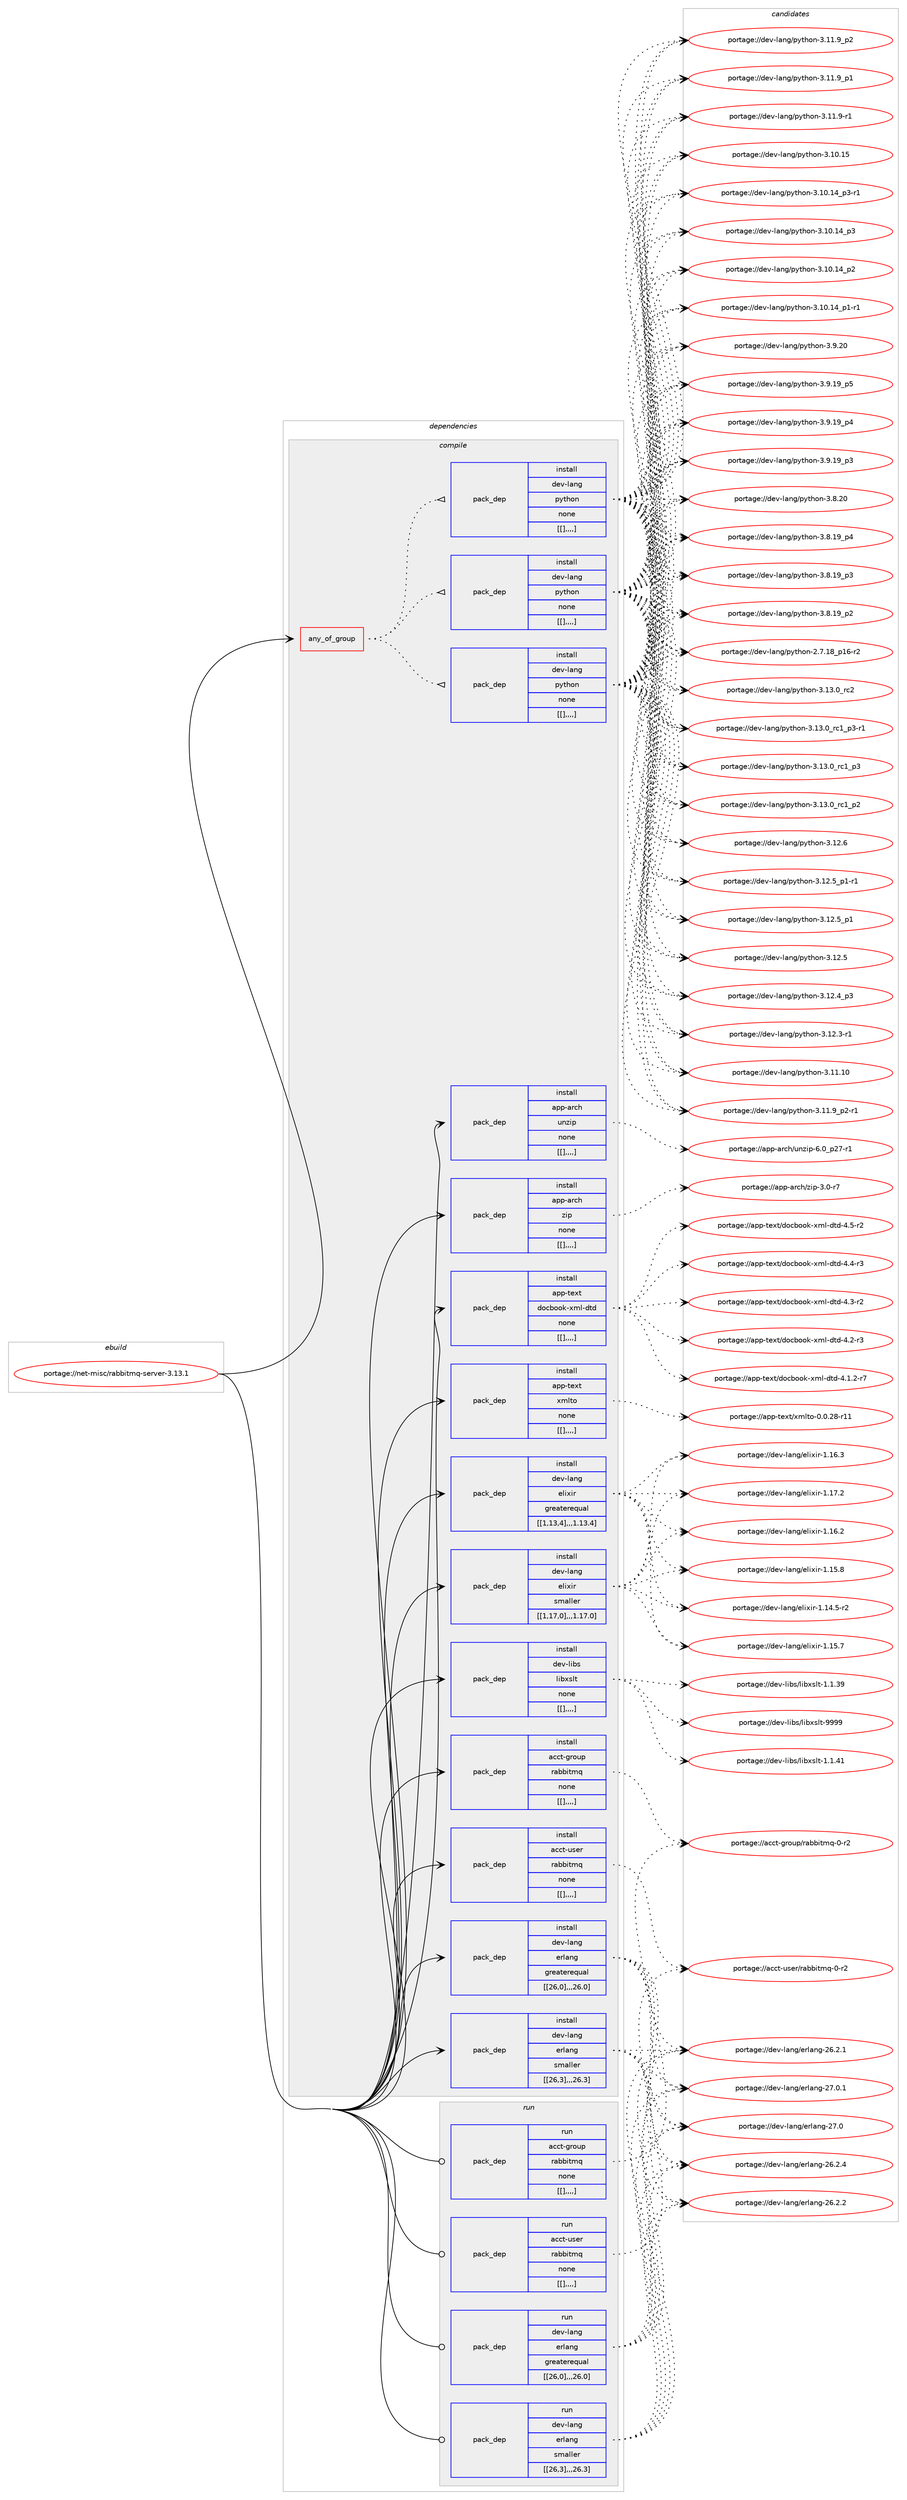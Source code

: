 digraph prolog {

# *************
# Graph options
# *************

newrank=true;
concentrate=true;
compound=true;
graph [rankdir=LR,fontname=Helvetica,fontsize=10,ranksep=1.5];#, ranksep=2.5, nodesep=0.2];
edge  [arrowhead=vee];
node  [fontname=Helvetica,fontsize=10];

# **********
# The ebuild
# **********

subgraph cluster_leftcol {
color=gray;
label=<<i>ebuild</i>>;
id [label="portage://net-misc/rabbitmq-server-3.13.1", color=red, width=4, href="../net-misc/rabbitmq-server-3.13.1.svg"];
}

# ****************
# The dependencies
# ****************

subgraph cluster_midcol {
color=gray;
label=<<i>dependencies</i>>;
subgraph cluster_compile {
fillcolor="#eeeeee";
style=filled;
label=<<i>compile</i>>;
subgraph any2667 {
dependency391342 [label=<<TABLE BORDER="0" CELLBORDER="1" CELLSPACING="0" CELLPADDING="4"><TR><TD CELLPADDING="10">any_of_group</TD></TR></TABLE>>, shape=none, color=red];subgraph pack285858 {
dependency391343 [label=<<TABLE BORDER="0" CELLBORDER="1" CELLSPACING="0" CELLPADDING="4" WIDTH="220"><TR><TD ROWSPAN="6" CELLPADDING="30">pack_dep</TD></TR><TR><TD WIDTH="110">install</TD></TR><TR><TD>dev-lang</TD></TR><TR><TD>python</TD></TR><TR><TD>none</TD></TR><TR><TD>[[],,,,]</TD></TR></TABLE>>, shape=none, color=blue];
}
dependency391342:e -> dependency391343:w [weight=20,style="dotted",arrowhead="oinv"];
subgraph pack285859 {
dependency391344 [label=<<TABLE BORDER="0" CELLBORDER="1" CELLSPACING="0" CELLPADDING="4" WIDTH="220"><TR><TD ROWSPAN="6" CELLPADDING="30">pack_dep</TD></TR><TR><TD WIDTH="110">install</TD></TR><TR><TD>dev-lang</TD></TR><TR><TD>python</TD></TR><TR><TD>none</TD></TR><TR><TD>[[],,,,]</TD></TR></TABLE>>, shape=none, color=blue];
}
dependency391342:e -> dependency391344:w [weight=20,style="dotted",arrowhead="oinv"];
subgraph pack285860 {
dependency391345 [label=<<TABLE BORDER="0" CELLBORDER="1" CELLSPACING="0" CELLPADDING="4" WIDTH="220"><TR><TD ROWSPAN="6" CELLPADDING="30">pack_dep</TD></TR><TR><TD WIDTH="110">install</TD></TR><TR><TD>dev-lang</TD></TR><TR><TD>python</TD></TR><TR><TD>none</TD></TR><TR><TD>[[],,,,]</TD></TR></TABLE>>, shape=none, color=blue];
}
dependency391342:e -> dependency391345:w [weight=20,style="dotted",arrowhead="oinv"];
}
id:e -> dependency391342:w [weight=20,style="solid",arrowhead="vee"];
subgraph pack285861 {
dependency391346 [label=<<TABLE BORDER="0" CELLBORDER="1" CELLSPACING="0" CELLPADDING="4" WIDTH="220"><TR><TD ROWSPAN="6" CELLPADDING="30">pack_dep</TD></TR><TR><TD WIDTH="110">install</TD></TR><TR><TD>acct-group</TD></TR><TR><TD>rabbitmq</TD></TR><TR><TD>none</TD></TR><TR><TD>[[],,,,]</TD></TR></TABLE>>, shape=none, color=blue];
}
id:e -> dependency391346:w [weight=20,style="solid",arrowhead="vee"];
subgraph pack285862 {
dependency391347 [label=<<TABLE BORDER="0" CELLBORDER="1" CELLSPACING="0" CELLPADDING="4" WIDTH="220"><TR><TD ROWSPAN="6" CELLPADDING="30">pack_dep</TD></TR><TR><TD WIDTH="110">install</TD></TR><TR><TD>acct-user</TD></TR><TR><TD>rabbitmq</TD></TR><TR><TD>none</TD></TR><TR><TD>[[],,,,]</TD></TR></TABLE>>, shape=none, color=blue];
}
id:e -> dependency391347:w [weight=20,style="solid",arrowhead="vee"];
subgraph pack285863 {
dependency391348 [label=<<TABLE BORDER="0" CELLBORDER="1" CELLSPACING="0" CELLPADDING="4" WIDTH="220"><TR><TD ROWSPAN="6" CELLPADDING="30">pack_dep</TD></TR><TR><TD WIDTH="110">install</TD></TR><TR><TD>app-arch</TD></TR><TR><TD>unzip</TD></TR><TR><TD>none</TD></TR><TR><TD>[[],,,,]</TD></TR></TABLE>>, shape=none, color=blue];
}
id:e -> dependency391348:w [weight=20,style="solid",arrowhead="vee"];
subgraph pack285864 {
dependency391349 [label=<<TABLE BORDER="0" CELLBORDER="1" CELLSPACING="0" CELLPADDING="4" WIDTH="220"><TR><TD ROWSPAN="6" CELLPADDING="30">pack_dep</TD></TR><TR><TD WIDTH="110">install</TD></TR><TR><TD>app-arch</TD></TR><TR><TD>zip</TD></TR><TR><TD>none</TD></TR><TR><TD>[[],,,,]</TD></TR></TABLE>>, shape=none, color=blue];
}
id:e -> dependency391349:w [weight=20,style="solid",arrowhead="vee"];
subgraph pack285865 {
dependency391350 [label=<<TABLE BORDER="0" CELLBORDER="1" CELLSPACING="0" CELLPADDING="4" WIDTH="220"><TR><TD ROWSPAN="6" CELLPADDING="30">pack_dep</TD></TR><TR><TD WIDTH="110">install</TD></TR><TR><TD>app-text</TD></TR><TR><TD>docbook-xml-dtd</TD></TR><TR><TD>none</TD></TR><TR><TD>[[],,,,]</TD></TR></TABLE>>, shape=none, color=blue];
}
id:e -> dependency391350:w [weight=20,style="solid",arrowhead="vee"];
subgraph pack285866 {
dependency391351 [label=<<TABLE BORDER="0" CELLBORDER="1" CELLSPACING="0" CELLPADDING="4" WIDTH="220"><TR><TD ROWSPAN="6" CELLPADDING="30">pack_dep</TD></TR><TR><TD WIDTH="110">install</TD></TR><TR><TD>app-text</TD></TR><TR><TD>xmlto</TD></TR><TR><TD>none</TD></TR><TR><TD>[[],,,,]</TD></TR></TABLE>>, shape=none, color=blue];
}
id:e -> dependency391351:w [weight=20,style="solid",arrowhead="vee"];
subgraph pack285867 {
dependency391352 [label=<<TABLE BORDER="0" CELLBORDER="1" CELLSPACING="0" CELLPADDING="4" WIDTH="220"><TR><TD ROWSPAN="6" CELLPADDING="30">pack_dep</TD></TR><TR><TD WIDTH="110">install</TD></TR><TR><TD>dev-lang</TD></TR><TR><TD>elixir</TD></TR><TR><TD>greaterequal</TD></TR><TR><TD>[[1,13,4],,,1.13.4]</TD></TR></TABLE>>, shape=none, color=blue];
}
id:e -> dependency391352:w [weight=20,style="solid",arrowhead="vee"];
subgraph pack285868 {
dependency391353 [label=<<TABLE BORDER="0" CELLBORDER="1" CELLSPACING="0" CELLPADDING="4" WIDTH="220"><TR><TD ROWSPAN="6" CELLPADDING="30">pack_dep</TD></TR><TR><TD WIDTH="110">install</TD></TR><TR><TD>dev-lang</TD></TR><TR><TD>elixir</TD></TR><TR><TD>smaller</TD></TR><TR><TD>[[1,17,0],,,1.17.0]</TD></TR></TABLE>>, shape=none, color=blue];
}
id:e -> dependency391353:w [weight=20,style="solid",arrowhead="vee"];
subgraph pack285869 {
dependency391354 [label=<<TABLE BORDER="0" CELLBORDER="1" CELLSPACING="0" CELLPADDING="4" WIDTH="220"><TR><TD ROWSPAN="6" CELLPADDING="30">pack_dep</TD></TR><TR><TD WIDTH="110">install</TD></TR><TR><TD>dev-lang</TD></TR><TR><TD>erlang</TD></TR><TR><TD>greaterequal</TD></TR><TR><TD>[[26,0],,,26.0]</TD></TR></TABLE>>, shape=none, color=blue];
}
id:e -> dependency391354:w [weight=20,style="solid",arrowhead="vee"];
subgraph pack285870 {
dependency391355 [label=<<TABLE BORDER="0" CELLBORDER="1" CELLSPACING="0" CELLPADDING="4" WIDTH="220"><TR><TD ROWSPAN="6" CELLPADDING="30">pack_dep</TD></TR><TR><TD WIDTH="110">install</TD></TR><TR><TD>dev-lang</TD></TR><TR><TD>erlang</TD></TR><TR><TD>smaller</TD></TR><TR><TD>[[26,3],,,26.3]</TD></TR></TABLE>>, shape=none, color=blue];
}
id:e -> dependency391355:w [weight=20,style="solid",arrowhead="vee"];
subgraph pack285871 {
dependency391356 [label=<<TABLE BORDER="0" CELLBORDER="1" CELLSPACING="0" CELLPADDING="4" WIDTH="220"><TR><TD ROWSPAN="6" CELLPADDING="30">pack_dep</TD></TR><TR><TD WIDTH="110">install</TD></TR><TR><TD>dev-libs</TD></TR><TR><TD>libxslt</TD></TR><TR><TD>none</TD></TR><TR><TD>[[],,,,]</TD></TR></TABLE>>, shape=none, color=blue];
}
id:e -> dependency391356:w [weight=20,style="solid",arrowhead="vee"];
}
subgraph cluster_compileandrun {
fillcolor="#eeeeee";
style=filled;
label=<<i>compile and run</i>>;
}
subgraph cluster_run {
fillcolor="#eeeeee";
style=filled;
label=<<i>run</i>>;
subgraph pack285872 {
dependency391357 [label=<<TABLE BORDER="0" CELLBORDER="1" CELLSPACING="0" CELLPADDING="4" WIDTH="220"><TR><TD ROWSPAN="6" CELLPADDING="30">pack_dep</TD></TR><TR><TD WIDTH="110">run</TD></TR><TR><TD>acct-group</TD></TR><TR><TD>rabbitmq</TD></TR><TR><TD>none</TD></TR><TR><TD>[[],,,,]</TD></TR></TABLE>>, shape=none, color=blue];
}
id:e -> dependency391357:w [weight=20,style="solid",arrowhead="odot"];
subgraph pack285873 {
dependency391358 [label=<<TABLE BORDER="0" CELLBORDER="1" CELLSPACING="0" CELLPADDING="4" WIDTH="220"><TR><TD ROWSPAN="6" CELLPADDING="30">pack_dep</TD></TR><TR><TD WIDTH="110">run</TD></TR><TR><TD>acct-user</TD></TR><TR><TD>rabbitmq</TD></TR><TR><TD>none</TD></TR><TR><TD>[[],,,,]</TD></TR></TABLE>>, shape=none, color=blue];
}
id:e -> dependency391358:w [weight=20,style="solid",arrowhead="odot"];
subgraph pack285874 {
dependency391359 [label=<<TABLE BORDER="0" CELLBORDER="1" CELLSPACING="0" CELLPADDING="4" WIDTH="220"><TR><TD ROWSPAN="6" CELLPADDING="30">pack_dep</TD></TR><TR><TD WIDTH="110">run</TD></TR><TR><TD>dev-lang</TD></TR><TR><TD>erlang</TD></TR><TR><TD>greaterequal</TD></TR><TR><TD>[[26,0],,,26.0]</TD></TR></TABLE>>, shape=none, color=blue];
}
id:e -> dependency391359:w [weight=20,style="solid",arrowhead="odot"];
subgraph pack285875 {
dependency391360 [label=<<TABLE BORDER="0" CELLBORDER="1" CELLSPACING="0" CELLPADDING="4" WIDTH="220"><TR><TD ROWSPAN="6" CELLPADDING="30">pack_dep</TD></TR><TR><TD WIDTH="110">run</TD></TR><TR><TD>dev-lang</TD></TR><TR><TD>erlang</TD></TR><TR><TD>smaller</TD></TR><TR><TD>[[26,3],,,26.3]</TD></TR></TABLE>>, shape=none, color=blue];
}
id:e -> dependency391360:w [weight=20,style="solid",arrowhead="odot"];
}
}

# **************
# The candidates
# **************

subgraph cluster_choices {
rank=same;
color=gray;
label=<<i>candidates</i>>;

subgraph choice285858 {
color=black;
nodesep=1;
choice10010111845108971101034711212111610411111045514649514648951149950 [label="portage://dev-lang/python-3.13.0_rc2", color=red, width=4,href="../dev-lang/python-3.13.0_rc2.svg"];
choice1001011184510897110103471121211161041111104551464951464895114994995112514511449 [label="portage://dev-lang/python-3.13.0_rc1_p3-r1", color=red, width=4,href="../dev-lang/python-3.13.0_rc1_p3-r1.svg"];
choice100101118451089711010347112121116104111110455146495146489511499499511251 [label="portage://dev-lang/python-3.13.0_rc1_p3", color=red, width=4,href="../dev-lang/python-3.13.0_rc1_p3.svg"];
choice100101118451089711010347112121116104111110455146495146489511499499511250 [label="portage://dev-lang/python-3.13.0_rc1_p2", color=red, width=4,href="../dev-lang/python-3.13.0_rc1_p2.svg"];
choice10010111845108971101034711212111610411111045514649504654 [label="portage://dev-lang/python-3.12.6", color=red, width=4,href="../dev-lang/python-3.12.6.svg"];
choice1001011184510897110103471121211161041111104551464950465395112494511449 [label="portage://dev-lang/python-3.12.5_p1-r1", color=red, width=4,href="../dev-lang/python-3.12.5_p1-r1.svg"];
choice100101118451089711010347112121116104111110455146495046539511249 [label="portage://dev-lang/python-3.12.5_p1", color=red, width=4,href="../dev-lang/python-3.12.5_p1.svg"];
choice10010111845108971101034711212111610411111045514649504653 [label="portage://dev-lang/python-3.12.5", color=red, width=4,href="../dev-lang/python-3.12.5.svg"];
choice100101118451089711010347112121116104111110455146495046529511251 [label="portage://dev-lang/python-3.12.4_p3", color=red, width=4,href="../dev-lang/python-3.12.4_p3.svg"];
choice100101118451089711010347112121116104111110455146495046514511449 [label="portage://dev-lang/python-3.12.3-r1", color=red, width=4,href="../dev-lang/python-3.12.3-r1.svg"];
choice1001011184510897110103471121211161041111104551464949464948 [label="portage://dev-lang/python-3.11.10", color=red, width=4,href="../dev-lang/python-3.11.10.svg"];
choice1001011184510897110103471121211161041111104551464949465795112504511449 [label="portage://dev-lang/python-3.11.9_p2-r1", color=red, width=4,href="../dev-lang/python-3.11.9_p2-r1.svg"];
choice100101118451089711010347112121116104111110455146494946579511250 [label="portage://dev-lang/python-3.11.9_p2", color=red, width=4,href="../dev-lang/python-3.11.9_p2.svg"];
choice100101118451089711010347112121116104111110455146494946579511249 [label="portage://dev-lang/python-3.11.9_p1", color=red, width=4,href="../dev-lang/python-3.11.9_p1.svg"];
choice100101118451089711010347112121116104111110455146494946574511449 [label="portage://dev-lang/python-3.11.9-r1", color=red, width=4,href="../dev-lang/python-3.11.9-r1.svg"];
choice1001011184510897110103471121211161041111104551464948464953 [label="portage://dev-lang/python-3.10.15", color=red, width=4,href="../dev-lang/python-3.10.15.svg"];
choice100101118451089711010347112121116104111110455146494846495295112514511449 [label="portage://dev-lang/python-3.10.14_p3-r1", color=red, width=4,href="../dev-lang/python-3.10.14_p3-r1.svg"];
choice10010111845108971101034711212111610411111045514649484649529511251 [label="portage://dev-lang/python-3.10.14_p3", color=red, width=4,href="../dev-lang/python-3.10.14_p3.svg"];
choice10010111845108971101034711212111610411111045514649484649529511250 [label="portage://dev-lang/python-3.10.14_p2", color=red, width=4,href="../dev-lang/python-3.10.14_p2.svg"];
choice100101118451089711010347112121116104111110455146494846495295112494511449 [label="portage://dev-lang/python-3.10.14_p1-r1", color=red, width=4,href="../dev-lang/python-3.10.14_p1-r1.svg"];
choice10010111845108971101034711212111610411111045514657465048 [label="portage://dev-lang/python-3.9.20", color=red, width=4,href="../dev-lang/python-3.9.20.svg"];
choice100101118451089711010347112121116104111110455146574649579511253 [label="portage://dev-lang/python-3.9.19_p5", color=red, width=4,href="../dev-lang/python-3.9.19_p5.svg"];
choice100101118451089711010347112121116104111110455146574649579511252 [label="portage://dev-lang/python-3.9.19_p4", color=red, width=4,href="../dev-lang/python-3.9.19_p4.svg"];
choice100101118451089711010347112121116104111110455146574649579511251 [label="portage://dev-lang/python-3.9.19_p3", color=red, width=4,href="../dev-lang/python-3.9.19_p3.svg"];
choice10010111845108971101034711212111610411111045514656465048 [label="portage://dev-lang/python-3.8.20", color=red, width=4,href="../dev-lang/python-3.8.20.svg"];
choice100101118451089711010347112121116104111110455146564649579511252 [label="portage://dev-lang/python-3.8.19_p4", color=red, width=4,href="../dev-lang/python-3.8.19_p4.svg"];
choice100101118451089711010347112121116104111110455146564649579511251 [label="portage://dev-lang/python-3.8.19_p3", color=red, width=4,href="../dev-lang/python-3.8.19_p3.svg"];
choice100101118451089711010347112121116104111110455146564649579511250 [label="portage://dev-lang/python-3.8.19_p2", color=red, width=4,href="../dev-lang/python-3.8.19_p2.svg"];
choice100101118451089711010347112121116104111110455046554649569511249544511450 [label="portage://dev-lang/python-2.7.18_p16-r2", color=red, width=4,href="../dev-lang/python-2.7.18_p16-r2.svg"];
dependency391343:e -> choice10010111845108971101034711212111610411111045514649514648951149950:w [style=dotted,weight="100"];
dependency391343:e -> choice1001011184510897110103471121211161041111104551464951464895114994995112514511449:w [style=dotted,weight="100"];
dependency391343:e -> choice100101118451089711010347112121116104111110455146495146489511499499511251:w [style=dotted,weight="100"];
dependency391343:e -> choice100101118451089711010347112121116104111110455146495146489511499499511250:w [style=dotted,weight="100"];
dependency391343:e -> choice10010111845108971101034711212111610411111045514649504654:w [style=dotted,weight="100"];
dependency391343:e -> choice1001011184510897110103471121211161041111104551464950465395112494511449:w [style=dotted,weight="100"];
dependency391343:e -> choice100101118451089711010347112121116104111110455146495046539511249:w [style=dotted,weight="100"];
dependency391343:e -> choice10010111845108971101034711212111610411111045514649504653:w [style=dotted,weight="100"];
dependency391343:e -> choice100101118451089711010347112121116104111110455146495046529511251:w [style=dotted,weight="100"];
dependency391343:e -> choice100101118451089711010347112121116104111110455146495046514511449:w [style=dotted,weight="100"];
dependency391343:e -> choice1001011184510897110103471121211161041111104551464949464948:w [style=dotted,weight="100"];
dependency391343:e -> choice1001011184510897110103471121211161041111104551464949465795112504511449:w [style=dotted,weight="100"];
dependency391343:e -> choice100101118451089711010347112121116104111110455146494946579511250:w [style=dotted,weight="100"];
dependency391343:e -> choice100101118451089711010347112121116104111110455146494946579511249:w [style=dotted,weight="100"];
dependency391343:e -> choice100101118451089711010347112121116104111110455146494946574511449:w [style=dotted,weight="100"];
dependency391343:e -> choice1001011184510897110103471121211161041111104551464948464953:w [style=dotted,weight="100"];
dependency391343:e -> choice100101118451089711010347112121116104111110455146494846495295112514511449:w [style=dotted,weight="100"];
dependency391343:e -> choice10010111845108971101034711212111610411111045514649484649529511251:w [style=dotted,weight="100"];
dependency391343:e -> choice10010111845108971101034711212111610411111045514649484649529511250:w [style=dotted,weight="100"];
dependency391343:e -> choice100101118451089711010347112121116104111110455146494846495295112494511449:w [style=dotted,weight="100"];
dependency391343:e -> choice10010111845108971101034711212111610411111045514657465048:w [style=dotted,weight="100"];
dependency391343:e -> choice100101118451089711010347112121116104111110455146574649579511253:w [style=dotted,weight="100"];
dependency391343:e -> choice100101118451089711010347112121116104111110455146574649579511252:w [style=dotted,weight="100"];
dependency391343:e -> choice100101118451089711010347112121116104111110455146574649579511251:w [style=dotted,weight="100"];
dependency391343:e -> choice10010111845108971101034711212111610411111045514656465048:w [style=dotted,weight="100"];
dependency391343:e -> choice100101118451089711010347112121116104111110455146564649579511252:w [style=dotted,weight="100"];
dependency391343:e -> choice100101118451089711010347112121116104111110455146564649579511251:w [style=dotted,weight="100"];
dependency391343:e -> choice100101118451089711010347112121116104111110455146564649579511250:w [style=dotted,weight="100"];
dependency391343:e -> choice100101118451089711010347112121116104111110455046554649569511249544511450:w [style=dotted,weight="100"];
}
subgraph choice285859 {
color=black;
nodesep=1;
choice10010111845108971101034711212111610411111045514649514648951149950 [label="portage://dev-lang/python-3.13.0_rc2", color=red, width=4,href="../dev-lang/python-3.13.0_rc2.svg"];
choice1001011184510897110103471121211161041111104551464951464895114994995112514511449 [label="portage://dev-lang/python-3.13.0_rc1_p3-r1", color=red, width=4,href="../dev-lang/python-3.13.0_rc1_p3-r1.svg"];
choice100101118451089711010347112121116104111110455146495146489511499499511251 [label="portage://dev-lang/python-3.13.0_rc1_p3", color=red, width=4,href="../dev-lang/python-3.13.0_rc1_p3.svg"];
choice100101118451089711010347112121116104111110455146495146489511499499511250 [label="portage://dev-lang/python-3.13.0_rc1_p2", color=red, width=4,href="../dev-lang/python-3.13.0_rc1_p2.svg"];
choice10010111845108971101034711212111610411111045514649504654 [label="portage://dev-lang/python-3.12.6", color=red, width=4,href="../dev-lang/python-3.12.6.svg"];
choice1001011184510897110103471121211161041111104551464950465395112494511449 [label="portage://dev-lang/python-3.12.5_p1-r1", color=red, width=4,href="../dev-lang/python-3.12.5_p1-r1.svg"];
choice100101118451089711010347112121116104111110455146495046539511249 [label="portage://dev-lang/python-3.12.5_p1", color=red, width=4,href="../dev-lang/python-3.12.5_p1.svg"];
choice10010111845108971101034711212111610411111045514649504653 [label="portage://dev-lang/python-3.12.5", color=red, width=4,href="../dev-lang/python-3.12.5.svg"];
choice100101118451089711010347112121116104111110455146495046529511251 [label="portage://dev-lang/python-3.12.4_p3", color=red, width=4,href="../dev-lang/python-3.12.4_p3.svg"];
choice100101118451089711010347112121116104111110455146495046514511449 [label="portage://dev-lang/python-3.12.3-r1", color=red, width=4,href="../dev-lang/python-3.12.3-r1.svg"];
choice1001011184510897110103471121211161041111104551464949464948 [label="portage://dev-lang/python-3.11.10", color=red, width=4,href="../dev-lang/python-3.11.10.svg"];
choice1001011184510897110103471121211161041111104551464949465795112504511449 [label="portage://dev-lang/python-3.11.9_p2-r1", color=red, width=4,href="../dev-lang/python-3.11.9_p2-r1.svg"];
choice100101118451089711010347112121116104111110455146494946579511250 [label="portage://dev-lang/python-3.11.9_p2", color=red, width=4,href="../dev-lang/python-3.11.9_p2.svg"];
choice100101118451089711010347112121116104111110455146494946579511249 [label="portage://dev-lang/python-3.11.9_p1", color=red, width=4,href="../dev-lang/python-3.11.9_p1.svg"];
choice100101118451089711010347112121116104111110455146494946574511449 [label="portage://dev-lang/python-3.11.9-r1", color=red, width=4,href="../dev-lang/python-3.11.9-r1.svg"];
choice1001011184510897110103471121211161041111104551464948464953 [label="portage://dev-lang/python-3.10.15", color=red, width=4,href="../dev-lang/python-3.10.15.svg"];
choice100101118451089711010347112121116104111110455146494846495295112514511449 [label="portage://dev-lang/python-3.10.14_p3-r1", color=red, width=4,href="../dev-lang/python-3.10.14_p3-r1.svg"];
choice10010111845108971101034711212111610411111045514649484649529511251 [label="portage://dev-lang/python-3.10.14_p3", color=red, width=4,href="../dev-lang/python-3.10.14_p3.svg"];
choice10010111845108971101034711212111610411111045514649484649529511250 [label="portage://dev-lang/python-3.10.14_p2", color=red, width=4,href="../dev-lang/python-3.10.14_p2.svg"];
choice100101118451089711010347112121116104111110455146494846495295112494511449 [label="portage://dev-lang/python-3.10.14_p1-r1", color=red, width=4,href="../dev-lang/python-3.10.14_p1-r1.svg"];
choice10010111845108971101034711212111610411111045514657465048 [label="portage://dev-lang/python-3.9.20", color=red, width=4,href="../dev-lang/python-3.9.20.svg"];
choice100101118451089711010347112121116104111110455146574649579511253 [label="portage://dev-lang/python-3.9.19_p5", color=red, width=4,href="../dev-lang/python-3.9.19_p5.svg"];
choice100101118451089711010347112121116104111110455146574649579511252 [label="portage://dev-lang/python-3.9.19_p4", color=red, width=4,href="../dev-lang/python-3.9.19_p4.svg"];
choice100101118451089711010347112121116104111110455146574649579511251 [label="portage://dev-lang/python-3.9.19_p3", color=red, width=4,href="../dev-lang/python-3.9.19_p3.svg"];
choice10010111845108971101034711212111610411111045514656465048 [label="portage://dev-lang/python-3.8.20", color=red, width=4,href="../dev-lang/python-3.8.20.svg"];
choice100101118451089711010347112121116104111110455146564649579511252 [label="portage://dev-lang/python-3.8.19_p4", color=red, width=4,href="../dev-lang/python-3.8.19_p4.svg"];
choice100101118451089711010347112121116104111110455146564649579511251 [label="portage://dev-lang/python-3.8.19_p3", color=red, width=4,href="../dev-lang/python-3.8.19_p3.svg"];
choice100101118451089711010347112121116104111110455146564649579511250 [label="portage://dev-lang/python-3.8.19_p2", color=red, width=4,href="../dev-lang/python-3.8.19_p2.svg"];
choice100101118451089711010347112121116104111110455046554649569511249544511450 [label="portage://dev-lang/python-2.7.18_p16-r2", color=red, width=4,href="../dev-lang/python-2.7.18_p16-r2.svg"];
dependency391344:e -> choice10010111845108971101034711212111610411111045514649514648951149950:w [style=dotted,weight="100"];
dependency391344:e -> choice1001011184510897110103471121211161041111104551464951464895114994995112514511449:w [style=dotted,weight="100"];
dependency391344:e -> choice100101118451089711010347112121116104111110455146495146489511499499511251:w [style=dotted,weight="100"];
dependency391344:e -> choice100101118451089711010347112121116104111110455146495146489511499499511250:w [style=dotted,weight="100"];
dependency391344:e -> choice10010111845108971101034711212111610411111045514649504654:w [style=dotted,weight="100"];
dependency391344:e -> choice1001011184510897110103471121211161041111104551464950465395112494511449:w [style=dotted,weight="100"];
dependency391344:e -> choice100101118451089711010347112121116104111110455146495046539511249:w [style=dotted,weight="100"];
dependency391344:e -> choice10010111845108971101034711212111610411111045514649504653:w [style=dotted,weight="100"];
dependency391344:e -> choice100101118451089711010347112121116104111110455146495046529511251:w [style=dotted,weight="100"];
dependency391344:e -> choice100101118451089711010347112121116104111110455146495046514511449:w [style=dotted,weight="100"];
dependency391344:e -> choice1001011184510897110103471121211161041111104551464949464948:w [style=dotted,weight="100"];
dependency391344:e -> choice1001011184510897110103471121211161041111104551464949465795112504511449:w [style=dotted,weight="100"];
dependency391344:e -> choice100101118451089711010347112121116104111110455146494946579511250:w [style=dotted,weight="100"];
dependency391344:e -> choice100101118451089711010347112121116104111110455146494946579511249:w [style=dotted,weight="100"];
dependency391344:e -> choice100101118451089711010347112121116104111110455146494946574511449:w [style=dotted,weight="100"];
dependency391344:e -> choice1001011184510897110103471121211161041111104551464948464953:w [style=dotted,weight="100"];
dependency391344:e -> choice100101118451089711010347112121116104111110455146494846495295112514511449:w [style=dotted,weight="100"];
dependency391344:e -> choice10010111845108971101034711212111610411111045514649484649529511251:w [style=dotted,weight="100"];
dependency391344:e -> choice10010111845108971101034711212111610411111045514649484649529511250:w [style=dotted,weight="100"];
dependency391344:e -> choice100101118451089711010347112121116104111110455146494846495295112494511449:w [style=dotted,weight="100"];
dependency391344:e -> choice10010111845108971101034711212111610411111045514657465048:w [style=dotted,weight="100"];
dependency391344:e -> choice100101118451089711010347112121116104111110455146574649579511253:w [style=dotted,weight="100"];
dependency391344:e -> choice100101118451089711010347112121116104111110455146574649579511252:w [style=dotted,weight="100"];
dependency391344:e -> choice100101118451089711010347112121116104111110455146574649579511251:w [style=dotted,weight="100"];
dependency391344:e -> choice10010111845108971101034711212111610411111045514656465048:w [style=dotted,weight="100"];
dependency391344:e -> choice100101118451089711010347112121116104111110455146564649579511252:w [style=dotted,weight="100"];
dependency391344:e -> choice100101118451089711010347112121116104111110455146564649579511251:w [style=dotted,weight="100"];
dependency391344:e -> choice100101118451089711010347112121116104111110455146564649579511250:w [style=dotted,weight="100"];
dependency391344:e -> choice100101118451089711010347112121116104111110455046554649569511249544511450:w [style=dotted,weight="100"];
}
subgraph choice285860 {
color=black;
nodesep=1;
choice10010111845108971101034711212111610411111045514649514648951149950 [label="portage://dev-lang/python-3.13.0_rc2", color=red, width=4,href="../dev-lang/python-3.13.0_rc2.svg"];
choice1001011184510897110103471121211161041111104551464951464895114994995112514511449 [label="portage://dev-lang/python-3.13.0_rc1_p3-r1", color=red, width=4,href="../dev-lang/python-3.13.0_rc1_p3-r1.svg"];
choice100101118451089711010347112121116104111110455146495146489511499499511251 [label="portage://dev-lang/python-3.13.0_rc1_p3", color=red, width=4,href="../dev-lang/python-3.13.0_rc1_p3.svg"];
choice100101118451089711010347112121116104111110455146495146489511499499511250 [label="portage://dev-lang/python-3.13.0_rc1_p2", color=red, width=4,href="../dev-lang/python-3.13.0_rc1_p2.svg"];
choice10010111845108971101034711212111610411111045514649504654 [label="portage://dev-lang/python-3.12.6", color=red, width=4,href="../dev-lang/python-3.12.6.svg"];
choice1001011184510897110103471121211161041111104551464950465395112494511449 [label="portage://dev-lang/python-3.12.5_p1-r1", color=red, width=4,href="../dev-lang/python-3.12.5_p1-r1.svg"];
choice100101118451089711010347112121116104111110455146495046539511249 [label="portage://dev-lang/python-3.12.5_p1", color=red, width=4,href="../dev-lang/python-3.12.5_p1.svg"];
choice10010111845108971101034711212111610411111045514649504653 [label="portage://dev-lang/python-3.12.5", color=red, width=4,href="../dev-lang/python-3.12.5.svg"];
choice100101118451089711010347112121116104111110455146495046529511251 [label="portage://dev-lang/python-3.12.4_p3", color=red, width=4,href="../dev-lang/python-3.12.4_p3.svg"];
choice100101118451089711010347112121116104111110455146495046514511449 [label="portage://dev-lang/python-3.12.3-r1", color=red, width=4,href="../dev-lang/python-3.12.3-r1.svg"];
choice1001011184510897110103471121211161041111104551464949464948 [label="portage://dev-lang/python-3.11.10", color=red, width=4,href="../dev-lang/python-3.11.10.svg"];
choice1001011184510897110103471121211161041111104551464949465795112504511449 [label="portage://dev-lang/python-3.11.9_p2-r1", color=red, width=4,href="../dev-lang/python-3.11.9_p2-r1.svg"];
choice100101118451089711010347112121116104111110455146494946579511250 [label="portage://dev-lang/python-3.11.9_p2", color=red, width=4,href="../dev-lang/python-3.11.9_p2.svg"];
choice100101118451089711010347112121116104111110455146494946579511249 [label="portage://dev-lang/python-3.11.9_p1", color=red, width=4,href="../dev-lang/python-3.11.9_p1.svg"];
choice100101118451089711010347112121116104111110455146494946574511449 [label="portage://dev-lang/python-3.11.9-r1", color=red, width=4,href="../dev-lang/python-3.11.9-r1.svg"];
choice1001011184510897110103471121211161041111104551464948464953 [label="portage://dev-lang/python-3.10.15", color=red, width=4,href="../dev-lang/python-3.10.15.svg"];
choice100101118451089711010347112121116104111110455146494846495295112514511449 [label="portage://dev-lang/python-3.10.14_p3-r1", color=red, width=4,href="../dev-lang/python-3.10.14_p3-r1.svg"];
choice10010111845108971101034711212111610411111045514649484649529511251 [label="portage://dev-lang/python-3.10.14_p3", color=red, width=4,href="../dev-lang/python-3.10.14_p3.svg"];
choice10010111845108971101034711212111610411111045514649484649529511250 [label="portage://dev-lang/python-3.10.14_p2", color=red, width=4,href="../dev-lang/python-3.10.14_p2.svg"];
choice100101118451089711010347112121116104111110455146494846495295112494511449 [label="portage://dev-lang/python-3.10.14_p1-r1", color=red, width=4,href="../dev-lang/python-3.10.14_p1-r1.svg"];
choice10010111845108971101034711212111610411111045514657465048 [label="portage://dev-lang/python-3.9.20", color=red, width=4,href="../dev-lang/python-3.9.20.svg"];
choice100101118451089711010347112121116104111110455146574649579511253 [label="portage://dev-lang/python-3.9.19_p5", color=red, width=4,href="../dev-lang/python-3.9.19_p5.svg"];
choice100101118451089711010347112121116104111110455146574649579511252 [label="portage://dev-lang/python-3.9.19_p4", color=red, width=4,href="../dev-lang/python-3.9.19_p4.svg"];
choice100101118451089711010347112121116104111110455146574649579511251 [label="portage://dev-lang/python-3.9.19_p3", color=red, width=4,href="../dev-lang/python-3.9.19_p3.svg"];
choice10010111845108971101034711212111610411111045514656465048 [label="portage://dev-lang/python-3.8.20", color=red, width=4,href="../dev-lang/python-3.8.20.svg"];
choice100101118451089711010347112121116104111110455146564649579511252 [label="portage://dev-lang/python-3.8.19_p4", color=red, width=4,href="../dev-lang/python-3.8.19_p4.svg"];
choice100101118451089711010347112121116104111110455146564649579511251 [label="portage://dev-lang/python-3.8.19_p3", color=red, width=4,href="../dev-lang/python-3.8.19_p3.svg"];
choice100101118451089711010347112121116104111110455146564649579511250 [label="portage://dev-lang/python-3.8.19_p2", color=red, width=4,href="../dev-lang/python-3.8.19_p2.svg"];
choice100101118451089711010347112121116104111110455046554649569511249544511450 [label="portage://dev-lang/python-2.7.18_p16-r2", color=red, width=4,href="../dev-lang/python-2.7.18_p16-r2.svg"];
dependency391345:e -> choice10010111845108971101034711212111610411111045514649514648951149950:w [style=dotted,weight="100"];
dependency391345:e -> choice1001011184510897110103471121211161041111104551464951464895114994995112514511449:w [style=dotted,weight="100"];
dependency391345:e -> choice100101118451089711010347112121116104111110455146495146489511499499511251:w [style=dotted,weight="100"];
dependency391345:e -> choice100101118451089711010347112121116104111110455146495146489511499499511250:w [style=dotted,weight="100"];
dependency391345:e -> choice10010111845108971101034711212111610411111045514649504654:w [style=dotted,weight="100"];
dependency391345:e -> choice1001011184510897110103471121211161041111104551464950465395112494511449:w [style=dotted,weight="100"];
dependency391345:e -> choice100101118451089711010347112121116104111110455146495046539511249:w [style=dotted,weight="100"];
dependency391345:e -> choice10010111845108971101034711212111610411111045514649504653:w [style=dotted,weight="100"];
dependency391345:e -> choice100101118451089711010347112121116104111110455146495046529511251:w [style=dotted,weight="100"];
dependency391345:e -> choice100101118451089711010347112121116104111110455146495046514511449:w [style=dotted,weight="100"];
dependency391345:e -> choice1001011184510897110103471121211161041111104551464949464948:w [style=dotted,weight="100"];
dependency391345:e -> choice1001011184510897110103471121211161041111104551464949465795112504511449:w [style=dotted,weight="100"];
dependency391345:e -> choice100101118451089711010347112121116104111110455146494946579511250:w [style=dotted,weight="100"];
dependency391345:e -> choice100101118451089711010347112121116104111110455146494946579511249:w [style=dotted,weight="100"];
dependency391345:e -> choice100101118451089711010347112121116104111110455146494946574511449:w [style=dotted,weight="100"];
dependency391345:e -> choice1001011184510897110103471121211161041111104551464948464953:w [style=dotted,weight="100"];
dependency391345:e -> choice100101118451089711010347112121116104111110455146494846495295112514511449:w [style=dotted,weight="100"];
dependency391345:e -> choice10010111845108971101034711212111610411111045514649484649529511251:w [style=dotted,weight="100"];
dependency391345:e -> choice10010111845108971101034711212111610411111045514649484649529511250:w [style=dotted,weight="100"];
dependency391345:e -> choice100101118451089711010347112121116104111110455146494846495295112494511449:w [style=dotted,weight="100"];
dependency391345:e -> choice10010111845108971101034711212111610411111045514657465048:w [style=dotted,weight="100"];
dependency391345:e -> choice100101118451089711010347112121116104111110455146574649579511253:w [style=dotted,weight="100"];
dependency391345:e -> choice100101118451089711010347112121116104111110455146574649579511252:w [style=dotted,weight="100"];
dependency391345:e -> choice100101118451089711010347112121116104111110455146574649579511251:w [style=dotted,weight="100"];
dependency391345:e -> choice10010111845108971101034711212111610411111045514656465048:w [style=dotted,weight="100"];
dependency391345:e -> choice100101118451089711010347112121116104111110455146564649579511252:w [style=dotted,weight="100"];
dependency391345:e -> choice100101118451089711010347112121116104111110455146564649579511251:w [style=dotted,weight="100"];
dependency391345:e -> choice100101118451089711010347112121116104111110455146564649579511250:w [style=dotted,weight="100"];
dependency391345:e -> choice100101118451089711010347112121116104111110455046554649569511249544511450:w [style=dotted,weight="100"];
}
subgraph choice285861 {
color=black;
nodesep=1;
choice979999116451031141111171124711497989810511610911345484511450 [label="portage://acct-group/rabbitmq-0-r2", color=red, width=4,href="../acct-group/rabbitmq-0-r2.svg"];
dependency391346:e -> choice979999116451031141111171124711497989810511610911345484511450:w [style=dotted,weight="100"];
}
subgraph choice285862 {
color=black;
nodesep=1;
choice979999116451171151011144711497989810511610911345484511450 [label="portage://acct-user/rabbitmq-0-r2", color=red, width=4,href="../acct-user/rabbitmq-0-r2.svg"];
dependency391347:e -> choice979999116451171151011144711497989810511610911345484511450:w [style=dotted,weight="100"];
}
subgraph choice285863 {
color=black;
nodesep=1;
choice9711211245971149910447117110122105112455446489511250554511449 [label="portage://app-arch/unzip-6.0_p27-r1", color=red, width=4,href="../app-arch/unzip-6.0_p27-r1.svg"];
dependency391348:e -> choice9711211245971149910447117110122105112455446489511250554511449:w [style=dotted,weight="100"];
}
subgraph choice285864 {
color=black;
nodesep=1;
choice9711211245971149910447122105112455146484511455 [label="portage://app-arch/zip-3.0-r7", color=red, width=4,href="../app-arch/zip-3.0-r7.svg"];
dependency391349:e -> choice9711211245971149910447122105112455146484511455:w [style=dotted,weight="100"];
}
subgraph choice285865 {
color=black;
nodesep=1;
choice97112112451161011201164710011199981111111074512010910845100116100455246534511450 [label="portage://app-text/docbook-xml-dtd-4.5-r2", color=red, width=4,href="../app-text/docbook-xml-dtd-4.5-r2.svg"];
choice97112112451161011201164710011199981111111074512010910845100116100455246524511451 [label="portage://app-text/docbook-xml-dtd-4.4-r3", color=red, width=4,href="../app-text/docbook-xml-dtd-4.4-r3.svg"];
choice97112112451161011201164710011199981111111074512010910845100116100455246514511450 [label="portage://app-text/docbook-xml-dtd-4.3-r2", color=red, width=4,href="../app-text/docbook-xml-dtd-4.3-r2.svg"];
choice97112112451161011201164710011199981111111074512010910845100116100455246504511451 [label="portage://app-text/docbook-xml-dtd-4.2-r3", color=red, width=4,href="../app-text/docbook-xml-dtd-4.2-r3.svg"];
choice971121124511610112011647100111999811111110745120109108451001161004552464946504511455 [label="portage://app-text/docbook-xml-dtd-4.1.2-r7", color=red, width=4,href="../app-text/docbook-xml-dtd-4.1.2-r7.svg"];
dependency391350:e -> choice97112112451161011201164710011199981111111074512010910845100116100455246534511450:w [style=dotted,weight="100"];
dependency391350:e -> choice97112112451161011201164710011199981111111074512010910845100116100455246524511451:w [style=dotted,weight="100"];
dependency391350:e -> choice97112112451161011201164710011199981111111074512010910845100116100455246514511450:w [style=dotted,weight="100"];
dependency391350:e -> choice97112112451161011201164710011199981111111074512010910845100116100455246504511451:w [style=dotted,weight="100"];
dependency391350:e -> choice971121124511610112011647100111999811111110745120109108451001161004552464946504511455:w [style=dotted,weight="100"];
}
subgraph choice285866 {
color=black;
nodesep=1;
choice97112112451161011201164712010910811611145484648465056451144949 [label="portage://app-text/xmlto-0.0.28-r11", color=red, width=4,href="../app-text/xmlto-0.0.28-r11.svg"];
dependency391351:e -> choice97112112451161011201164712010910811611145484648465056451144949:w [style=dotted,weight="100"];
}
subgraph choice285867 {
color=black;
nodesep=1;
choice10010111845108971101034710110810512010511445494649554650 [label="portage://dev-lang/elixir-1.17.2", color=red, width=4,href="../dev-lang/elixir-1.17.2.svg"];
choice10010111845108971101034710110810512010511445494649544651 [label="portage://dev-lang/elixir-1.16.3", color=red, width=4,href="../dev-lang/elixir-1.16.3.svg"];
choice10010111845108971101034710110810512010511445494649544650 [label="portage://dev-lang/elixir-1.16.2", color=red, width=4,href="../dev-lang/elixir-1.16.2.svg"];
choice10010111845108971101034710110810512010511445494649534656 [label="portage://dev-lang/elixir-1.15.8", color=red, width=4,href="../dev-lang/elixir-1.15.8.svg"];
choice10010111845108971101034710110810512010511445494649534655 [label="portage://dev-lang/elixir-1.15.7", color=red, width=4,href="../dev-lang/elixir-1.15.7.svg"];
choice100101118451089711010347101108105120105114454946495246534511450 [label="portage://dev-lang/elixir-1.14.5-r2", color=red, width=4,href="../dev-lang/elixir-1.14.5-r2.svg"];
dependency391352:e -> choice10010111845108971101034710110810512010511445494649554650:w [style=dotted,weight="100"];
dependency391352:e -> choice10010111845108971101034710110810512010511445494649544651:w [style=dotted,weight="100"];
dependency391352:e -> choice10010111845108971101034710110810512010511445494649544650:w [style=dotted,weight="100"];
dependency391352:e -> choice10010111845108971101034710110810512010511445494649534656:w [style=dotted,weight="100"];
dependency391352:e -> choice10010111845108971101034710110810512010511445494649534655:w [style=dotted,weight="100"];
dependency391352:e -> choice100101118451089711010347101108105120105114454946495246534511450:w [style=dotted,weight="100"];
}
subgraph choice285868 {
color=black;
nodesep=1;
choice10010111845108971101034710110810512010511445494649554650 [label="portage://dev-lang/elixir-1.17.2", color=red, width=4,href="../dev-lang/elixir-1.17.2.svg"];
choice10010111845108971101034710110810512010511445494649544651 [label="portage://dev-lang/elixir-1.16.3", color=red, width=4,href="../dev-lang/elixir-1.16.3.svg"];
choice10010111845108971101034710110810512010511445494649544650 [label="portage://dev-lang/elixir-1.16.2", color=red, width=4,href="../dev-lang/elixir-1.16.2.svg"];
choice10010111845108971101034710110810512010511445494649534656 [label="portage://dev-lang/elixir-1.15.8", color=red, width=4,href="../dev-lang/elixir-1.15.8.svg"];
choice10010111845108971101034710110810512010511445494649534655 [label="portage://dev-lang/elixir-1.15.7", color=red, width=4,href="../dev-lang/elixir-1.15.7.svg"];
choice100101118451089711010347101108105120105114454946495246534511450 [label="portage://dev-lang/elixir-1.14.5-r2", color=red, width=4,href="../dev-lang/elixir-1.14.5-r2.svg"];
dependency391353:e -> choice10010111845108971101034710110810512010511445494649554650:w [style=dotted,weight="100"];
dependency391353:e -> choice10010111845108971101034710110810512010511445494649544651:w [style=dotted,weight="100"];
dependency391353:e -> choice10010111845108971101034710110810512010511445494649544650:w [style=dotted,weight="100"];
dependency391353:e -> choice10010111845108971101034710110810512010511445494649534656:w [style=dotted,weight="100"];
dependency391353:e -> choice10010111845108971101034710110810512010511445494649534655:w [style=dotted,weight="100"];
dependency391353:e -> choice100101118451089711010347101108105120105114454946495246534511450:w [style=dotted,weight="100"];
}
subgraph choice285869 {
color=black;
nodesep=1;
choice1001011184510897110103471011141089711010345505546484649 [label="portage://dev-lang/erlang-27.0.1", color=red, width=4,href="../dev-lang/erlang-27.0.1.svg"];
choice100101118451089711010347101114108971101034550554648 [label="portage://dev-lang/erlang-27.0", color=red, width=4,href="../dev-lang/erlang-27.0.svg"];
choice1001011184510897110103471011141089711010345505446504652 [label="portage://dev-lang/erlang-26.2.4", color=red, width=4,href="../dev-lang/erlang-26.2.4.svg"];
choice1001011184510897110103471011141089711010345505446504650 [label="portage://dev-lang/erlang-26.2.2", color=red, width=4,href="../dev-lang/erlang-26.2.2.svg"];
choice1001011184510897110103471011141089711010345505446504649 [label="portage://dev-lang/erlang-26.2.1", color=red, width=4,href="../dev-lang/erlang-26.2.1.svg"];
dependency391354:e -> choice1001011184510897110103471011141089711010345505546484649:w [style=dotted,weight="100"];
dependency391354:e -> choice100101118451089711010347101114108971101034550554648:w [style=dotted,weight="100"];
dependency391354:e -> choice1001011184510897110103471011141089711010345505446504652:w [style=dotted,weight="100"];
dependency391354:e -> choice1001011184510897110103471011141089711010345505446504650:w [style=dotted,weight="100"];
dependency391354:e -> choice1001011184510897110103471011141089711010345505446504649:w [style=dotted,weight="100"];
}
subgraph choice285870 {
color=black;
nodesep=1;
choice1001011184510897110103471011141089711010345505546484649 [label="portage://dev-lang/erlang-27.0.1", color=red, width=4,href="../dev-lang/erlang-27.0.1.svg"];
choice100101118451089711010347101114108971101034550554648 [label="portage://dev-lang/erlang-27.0", color=red, width=4,href="../dev-lang/erlang-27.0.svg"];
choice1001011184510897110103471011141089711010345505446504652 [label="portage://dev-lang/erlang-26.2.4", color=red, width=4,href="../dev-lang/erlang-26.2.4.svg"];
choice1001011184510897110103471011141089711010345505446504650 [label="portage://dev-lang/erlang-26.2.2", color=red, width=4,href="../dev-lang/erlang-26.2.2.svg"];
choice1001011184510897110103471011141089711010345505446504649 [label="portage://dev-lang/erlang-26.2.1", color=red, width=4,href="../dev-lang/erlang-26.2.1.svg"];
dependency391355:e -> choice1001011184510897110103471011141089711010345505546484649:w [style=dotted,weight="100"];
dependency391355:e -> choice100101118451089711010347101114108971101034550554648:w [style=dotted,weight="100"];
dependency391355:e -> choice1001011184510897110103471011141089711010345505446504652:w [style=dotted,weight="100"];
dependency391355:e -> choice1001011184510897110103471011141089711010345505446504650:w [style=dotted,weight="100"];
dependency391355:e -> choice1001011184510897110103471011141089711010345505446504649:w [style=dotted,weight="100"];
}
subgraph choice285871 {
color=black;
nodesep=1;
choice100101118451081059811547108105981201151081164557575757 [label="portage://dev-libs/libxslt-9999", color=red, width=4,href="../dev-libs/libxslt-9999.svg"];
choice1001011184510810598115471081059812011510811645494649465249 [label="portage://dev-libs/libxslt-1.1.41", color=red, width=4,href="../dev-libs/libxslt-1.1.41.svg"];
choice1001011184510810598115471081059812011510811645494649465157 [label="portage://dev-libs/libxslt-1.1.39", color=red, width=4,href="../dev-libs/libxslt-1.1.39.svg"];
dependency391356:e -> choice100101118451081059811547108105981201151081164557575757:w [style=dotted,weight="100"];
dependency391356:e -> choice1001011184510810598115471081059812011510811645494649465249:w [style=dotted,weight="100"];
dependency391356:e -> choice1001011184510810598115471081059812011510811645494649465157:w [style=dotted,weight="100"];
}
subgraph choice285872 {
color=black;
nodesep=1;
choice979999116451031141111171124711497989810511610911345484511450 [label="portage://acct-group/rabbitmq-0-r2", color=red, width=4,href="../acct-group/rabbitmq-0-r2.svg"];
dependency391357:e -> choice979999116451031141111171124711497989810511610911345484511450:w [style=dotted,weight="100"];
}
subgraph choice285873 {
color=black;
nodesep=1;
choice979999116451171151011144711497989810511610911345484511450 [label="portage://acct-user/rabbitmq-0-r2", color=red, width=4,href="../acct-user/rabbitmq-0-r2.svg"];
dependency391358:e -> choice979999116451171151011144711497989810511610911345484511450:w [style=dotted,weight="100"];
}
subgraph choice285874 {
color=black;
nodesep=1;
choice1001011184510897110103471011141089711010345505546484649 [label="portage://dev-lang/erlang-27.0.1", color=red, width=4,href="../dev-lang/erlang-27.0.1.svg"];
choice100101118451089711010347101114108971101034550554648 [label="portage://dev-lang/erlang-27.0", color=red, width=4,href="../dev-lang/erlang-27.0.svg"];
choice1001011184510897110103471011141089711010345505446504652 [label="portage://dev-lang/erlang-26.2.4", color=red, width=4,href="../dev-lang/erlang-26.2.4.svg"];
choice1001011184510897110103471011141089711010345505446504650 [label="portage://dev-lang/erlang-26.2.2", color=red, width=4,href="../dev-lang/erlang-26.2.2.svg"];
choice1001011184510897110103471011141089711010345505446504649 [label="portage://dev-lang/erlang-26.2.1", color=red, width=4,href="../dev-lang/erlang-26.2.1.svg"];
dependency391359:e -> choice1001011184510897110103471011141089711010345505546484649:w [style=dotted,weight="100"];
dependency391359:e -> choice100101118451089711010347101114108971101034550554648:w [style=dotted,weight="100"];
dependency391359:e -> choice1001011184510897110103471011141089711010345505446504652:w [style=dotted,weight="100"];
dependency391359:e -> choice1001011184510897110103471011141089711010345505446504650:w [style=dotted,weight="100"];
dependency391359:e -> choice1001011184510897110103471011141089711010345505446504649:w [style=dotted,weight="100"];
}
subgraph choice285875 {
color=black;
nodesep=1;
choice1001011184510897110103471011141089711010345505546484649 [label="portage://dev-lang/erlang-27.0.1", color=red, width=4,href="../dev-lang/erlang-27.0.1.svg"];
choice100101118451089711010347101114108971101034550554648 [label="portage://dev-lang/erlang-27.0", color=red, width=4,href="../dev-lang/erlang-27.0.svg"];
choice1001011184510897110103471011141089711010345505446504652 [label="portage://dev-lang/erlang-26.2.4", color=red, width=4,href="../dev-lang/erlang-26.2.4.svg"];
choice1001011184510897110103471011141089711010345505446504650 [label="portage://dev-lang/erlang-26.2.2", color=red, width=4,href="../dev-lang/erlang-26.2.2.svg"];
choice1001011184510897110103471011141089711010345505446504649 [label="portage://dev-lang/erlang-26.2.1", color=red, width=4,href="../dev-lang/erlang-26.2.1.svg"];
dependency391360:e -> choice1001011184510897110103471011141089711010345505546484649:w [style=dotted,weight="100"];
dependency391360:e -> choice100101118451089711010347101114108971101034550554648:w [style=dotted,weight="100"];
dependency391360:e -> choice1001011184510897110103471011141089711010345505446504652:w [style=dotted,weight="100"];
dependency391360:e -> choice1001011184510897110103471011141089711010345505446504650:w [style=dotted,weight="100"];
dependency391360:e -> choice1001011184510897110103471011141089711010345505446504649:w [style=dotted,weight="100"];
}
}

}
